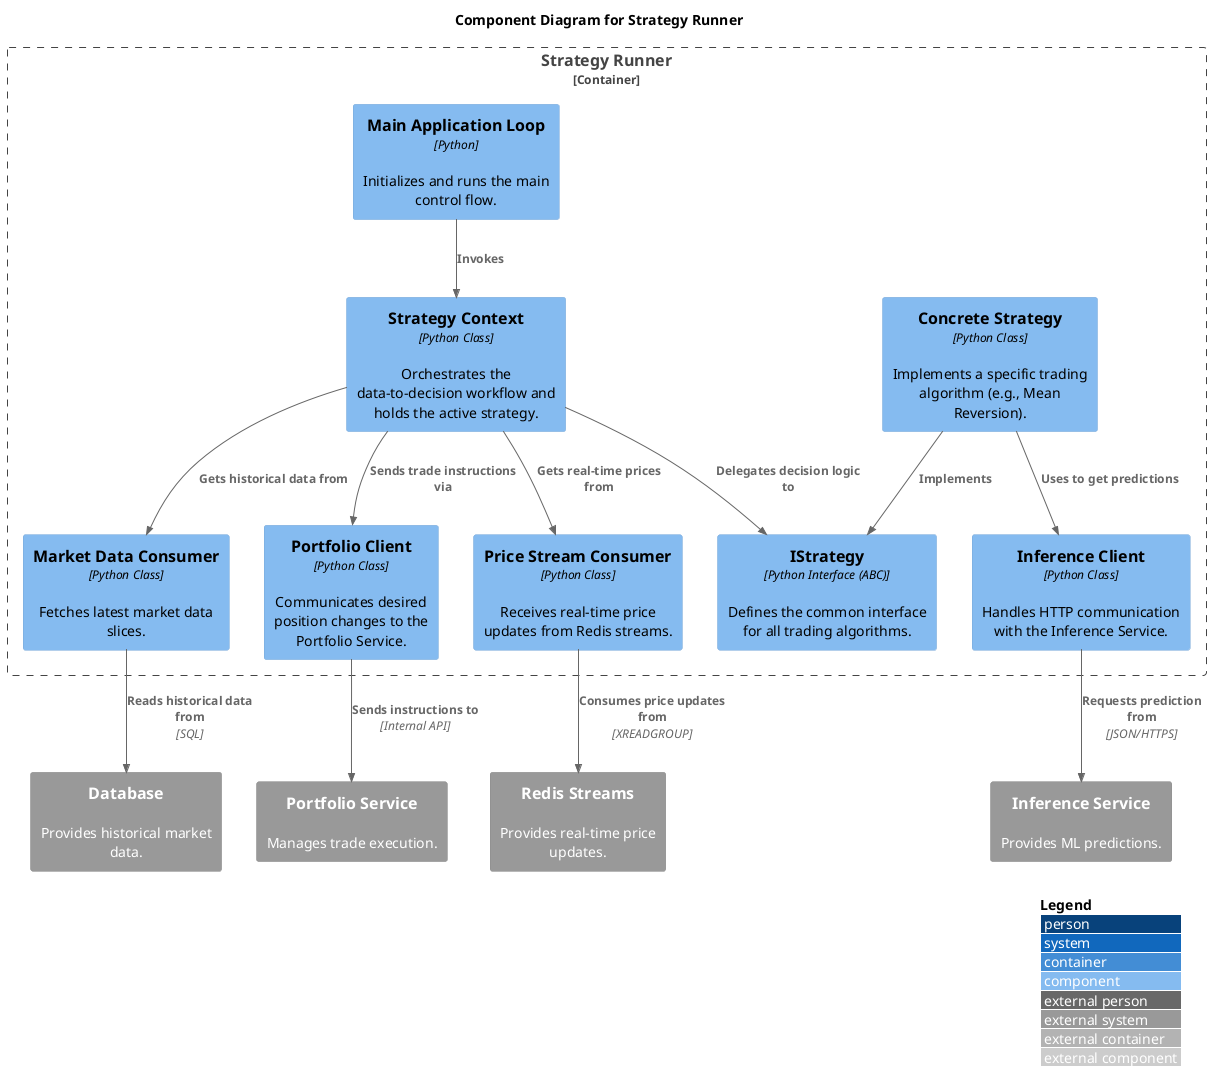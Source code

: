 @startuml Strategy Runner Components
!include <C4/C4_Component.puml>

LAYOUT_WITH_LEGEND()
LAYOUT_TOP_DOWN()

title Component Diagram for Strategy Runner

Container_Boundary(strategy_runner, "Strategy Runner") {
    Component(main_loop, "Main Application Loop", "Python", "Initializes and runs the main control flow.")
    Component(context, "Strategy Context", "Python Class", "Orchestrates the data-to-decision workflow and holds the active strategy.")
    Component(istrategy, "IStrategy", "Python Interface (ABC)", "Defines the common interface for all trading algorithms.")
    Component(concrete_strategy, "Concrete Strategy", "Python Class", "Implements a specific trading algorithm (e.g., Mean Reversion).")
    Component(data_consumer, "Market Data Consumer", "Python Class", "Fetches latest market data slices.")
    Component(price_consumer, "Price Stream Consumer", "Python Class", "Receives real-time price updates from Redis streams.")
    Component(inference_client, "Inference Client", "Python Class", "Handles HTTP communication with the Inference Service.")
    Component(portfolio_client, "Portfolio Client", "Python Class", "Communicates desired position changes to the Portfolio Service.")

    Rel(main_loop, context, "Invokes")
    Rel(context, data_consumer, "Gets historical data from")
    Rel(context, price_consumer, "Gets real-time prices from")
    Rel(context, istrategy, "Delegates decision logic to")
    Rel(concrete_strategy, istrategy, "Implements")
    Rel(concrete_strategy, inference_client, "Uses to get predictions")
    Rel(context, portfolio_client, "Sends trade instructions via")
}

System_Ext(db, "Database", "Provides historical market data.")
System_Ext(redis_streams, "Redis Streams", "Provides real-time price updates.")
System_Ext(inference_service, "Inference Service", "Provides ML predictions.")
System_Ext(portfolio_service, "Portfolio Service", "Manages trade execution.")

Rel(data_consumer, db, "Reads historical data from", "SQL")
Rel(price_consumer, redis_streams, "Consumes price updates from", "XREADGROUP")
Rel(inference_client, inference_service, "Requests prediction from", "JSON/HTTPS")
Rel(portfolio_client, portfolio_service, "Sends instructions to", "Internal API")

@enduml
